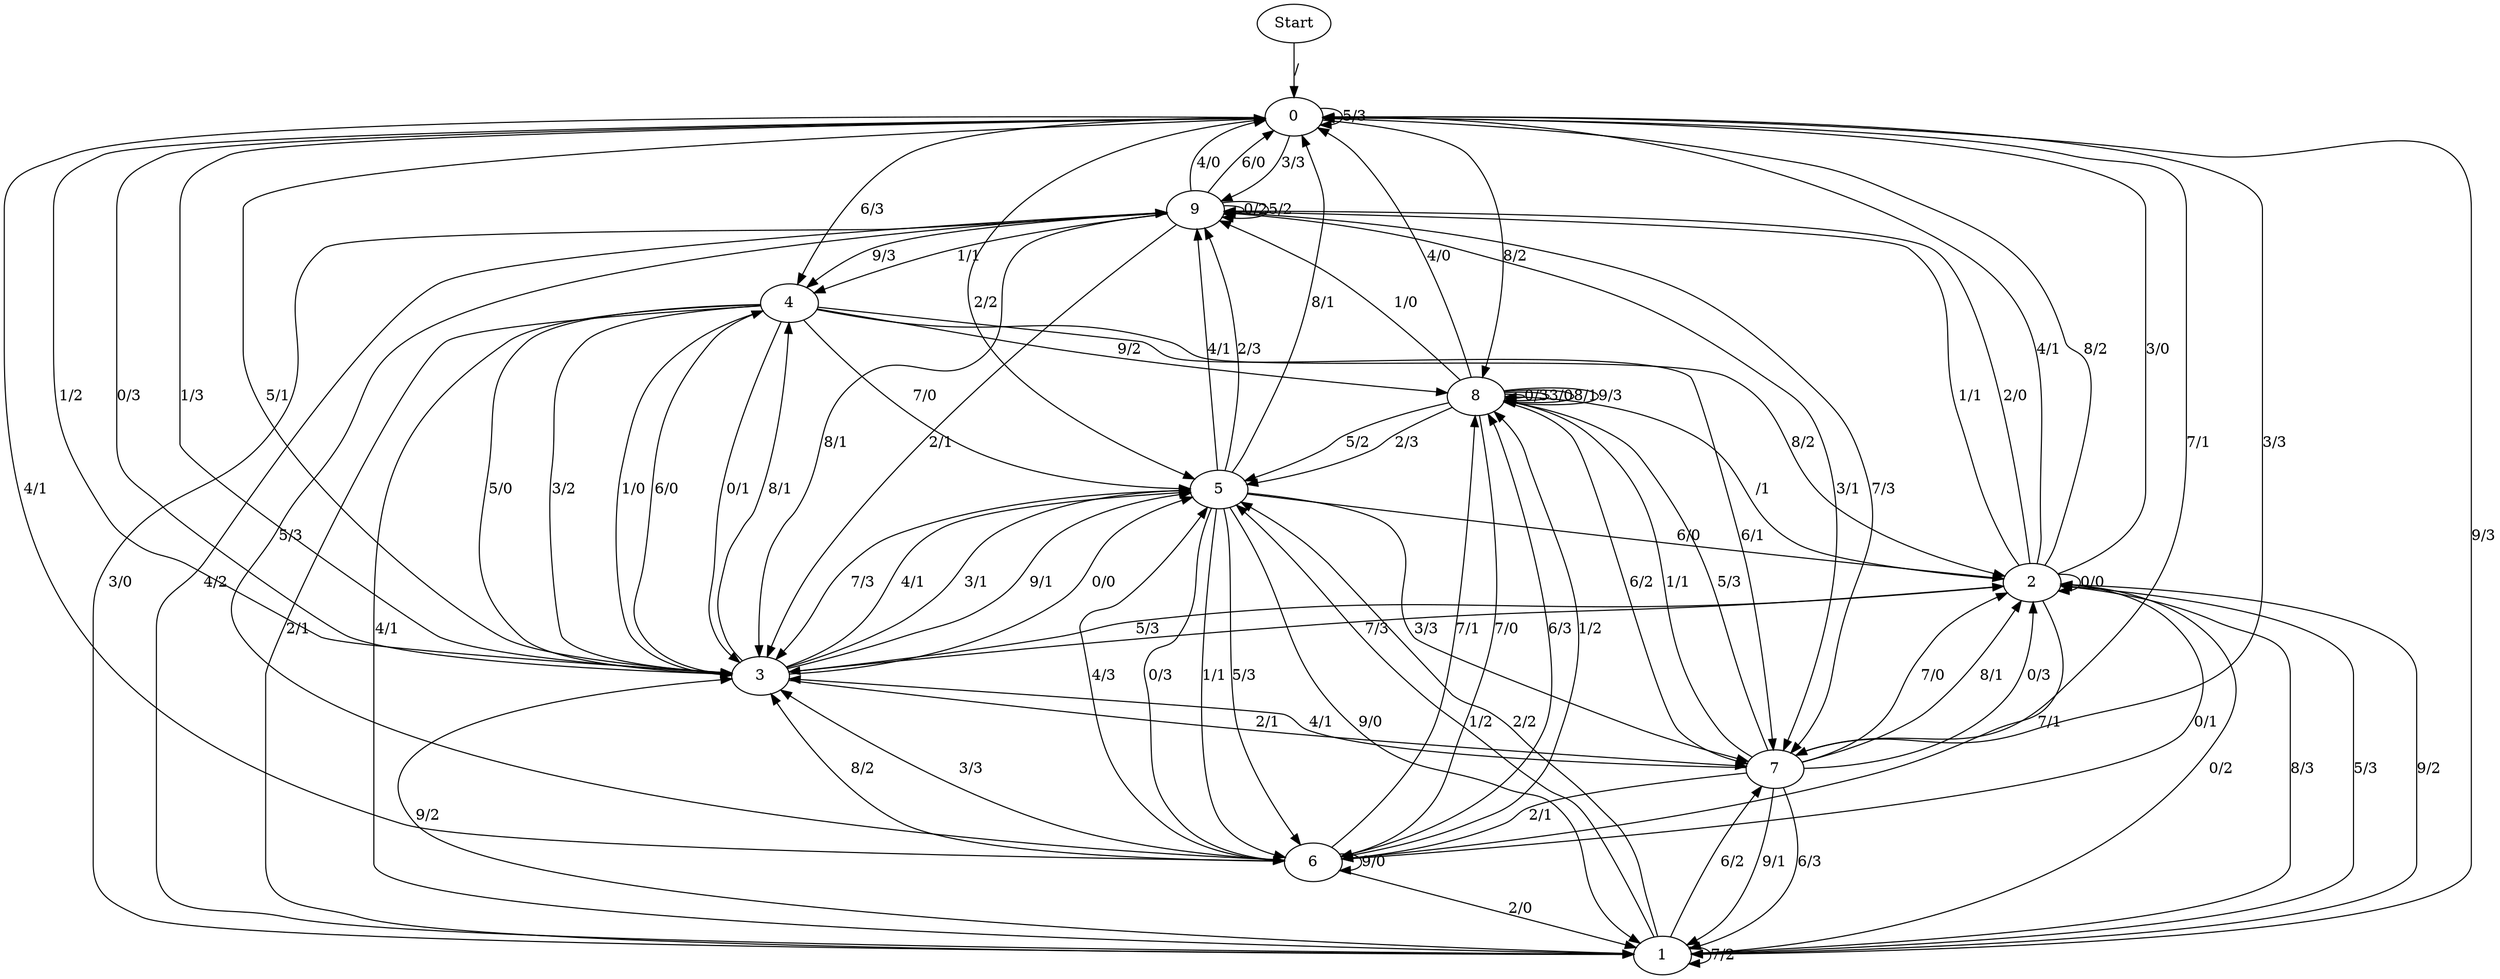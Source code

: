 digraph {
	Start -> 0 [label="/"]
	0 -> 0 [label="5/3"]
	0 -> 9 [label="3/3"]
	0 -> 6 [label="4/1"]
	0 -> 8 [label="8/2"]
	0 -> 1 [label="9/3"]
	0 -> 3 [label="1/2"]
	0 -> 3 [label="0/3"]
	0 -> 7 [label="7/1"]
	0 -> 5 [label="2/2"]
	0 -> 4 [label="6/3"]
	8 -> 8 [label="0/3"]
	8 -> 8 [label="3/0"]
	8 -> 7 [label="6/2"]
	8 -> 5 [label="5/2"]
	8 -> 8 [label="8/1"]
	8 -> 6 [label="7/0"]
	8 -> 8 [label="9/3"]
	8 -> 5 [label="2/3"]
	8 -> 0 [label="4/0"]
	8 -> 9 [label="1/0"]
	7 -> 2 [label="7/0"]
	7 -> 1 [label="9/1"]
	7 -> 0 [label="3/3"]
	7 -> 8 [label="1/1"]
	7 -> 3 [label="4/1"]
	7 -> 8 [label="5/3"]
	7 -> 2 [label="8/1"]
	7 -> 6 [label="2/1"]
	7 -> 1 [label="6/3"]
	7 -> 2 [label="0/3"]
	3 -> 5 [label="4/1"]
	3 -> 4 [label="6/0"]
	3 -> 5 [label="3/1"]
	3 -> 5 [label="9/1"]
	3 -> 5 [label="0/0"]
	3 -> 2 [label="7/3"]
	3 -> 0 [label="1/3"]
	3 -> 0 [label="5/1"]
	3 -> 7 [label="2/1"]
	3 -> 4 [label="8/1"]
	5 -> 6 [label="0/3"]
	5 -> 6 [label="1/1"]
	5 -> 1 [label="9/0"]
	5 -> 9 [label="4/1"]
	5 -> 9 [label="2/3"]
	5 -> 6 [label="5/3"]
	5 -> 3 [label="7/3"]
	5 -> 0 [label="8/1"]
	5 -> 2 [label="6/0"]
	5 -> 7 [label="3/3"]
	6 -> 6 [label="9/0"]
	6 -> 9 [label="5/3"]
	6 -> 8 [label="6/3"]
	6 -> 3 [label="8/2"]
	6 -> 8 [label="1/2"]
	6 -> 8 [label="7/1"]
	6 -> 5 [label="4/3"]
	6 -> 2 [label="0/1"]
	6 -> 3 [label="3/3"]
	6 -> 1 [label="2/0"]
	1 -> 2 [label="0/2"]
	1 -> 7 [label="6/2"]
	1 -> 3 [label="9/2"]
	1 -> 1 [label="7/2"]
	1 -> 5 [label="1/2"]
	1 -> 5 [label="2/2"]
	1 -> 2 [label="8/3"]
	1 -> 9 [label="3/0"]
	1 -> 9 [label="4/2"]
	1 -> 2 [label="5/3"]
	2 -> 2 [label="0/0"]
	2 -> 9 [label="1/1"]
	2 -> 9 [label="2/0"]
	2 -> 6 [label="7/1"]
	2 -> 0 [label="4/1"]
	2 -> 0 [label="8/2"]
	2 -> 1 [label="9/2"]
	2 -> 0 [label="3/0"]
	2 -> 3 [label="5/3"]
	2 -> 8 [label="/1"]
	9 -> 3 [label="8/1"]
	9 -> 3 [label="2/1"]
	9 -> 7 [label="3/1"]
	9 -> 4 [label="1/1"]
	9 -> 7 [label="7/3"]
	9 -> 9 [label="0/2"]
	9 -> 9 [label="5/2"]
	9 -> 4 [label="9/3"]
	9 -> 0 [label="4/0"]
	9 -> 0 [label="6/0"]
	4 -> 3 [label="5/0"]
	4 -> 8 [label="9/2"]
	4 -> 3 [label="3/2"]
	4 -> 5 [label="7/0"]
	4 -> 1 [label="2/1"]
	4 -> 1 [label="4/1"]
	4 -> 3 [label="0/1"]
	4 -> 3 [label="1/0"]
	4 -> 7 [label="6/1"]
	4 -> 2 [label="8/2"]
}